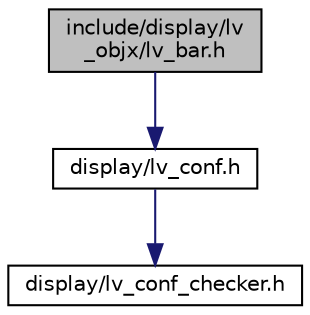 digraph "include/display/lv_objx/lv_bar.h"
{
 // LATEX_PDF_SIZE
  edge [fontname="Helvetica",fontsize="10",labelfontname="Helvetica",labelfontsize="10"];
  node [fontname="Helvetica",fontsize="10",shape=record];
  Node1 [label="include/display/lv\l_objx/lv_bar.h",height=0.2,width=0.4,color="black", fillcolor="grey75", style="filled", fontcolor="black",tooltip=" "];
  Node1 -> Node2 [color="midnightblue",fontsize="10",style="solid",fontname="Helvetica"];
  Node2 [label="display/lv_conf.h",height=0.2,width=0.4,color="black", fillcolor="white", style="filled",URL="$lv__conf_8h.html",tooltip=" "];
  Node2 -> Node3 [color="midnightblue",fontsize="10",style="solid",fontname="Helvetica"];
  Node3 [label="display/lv_conf_checker.h",height=0.2,width=0.4,color="black", fillcolor="white", style="filled",URL="$lv__conf__checker_8h.html",tooltip=" "];
}
